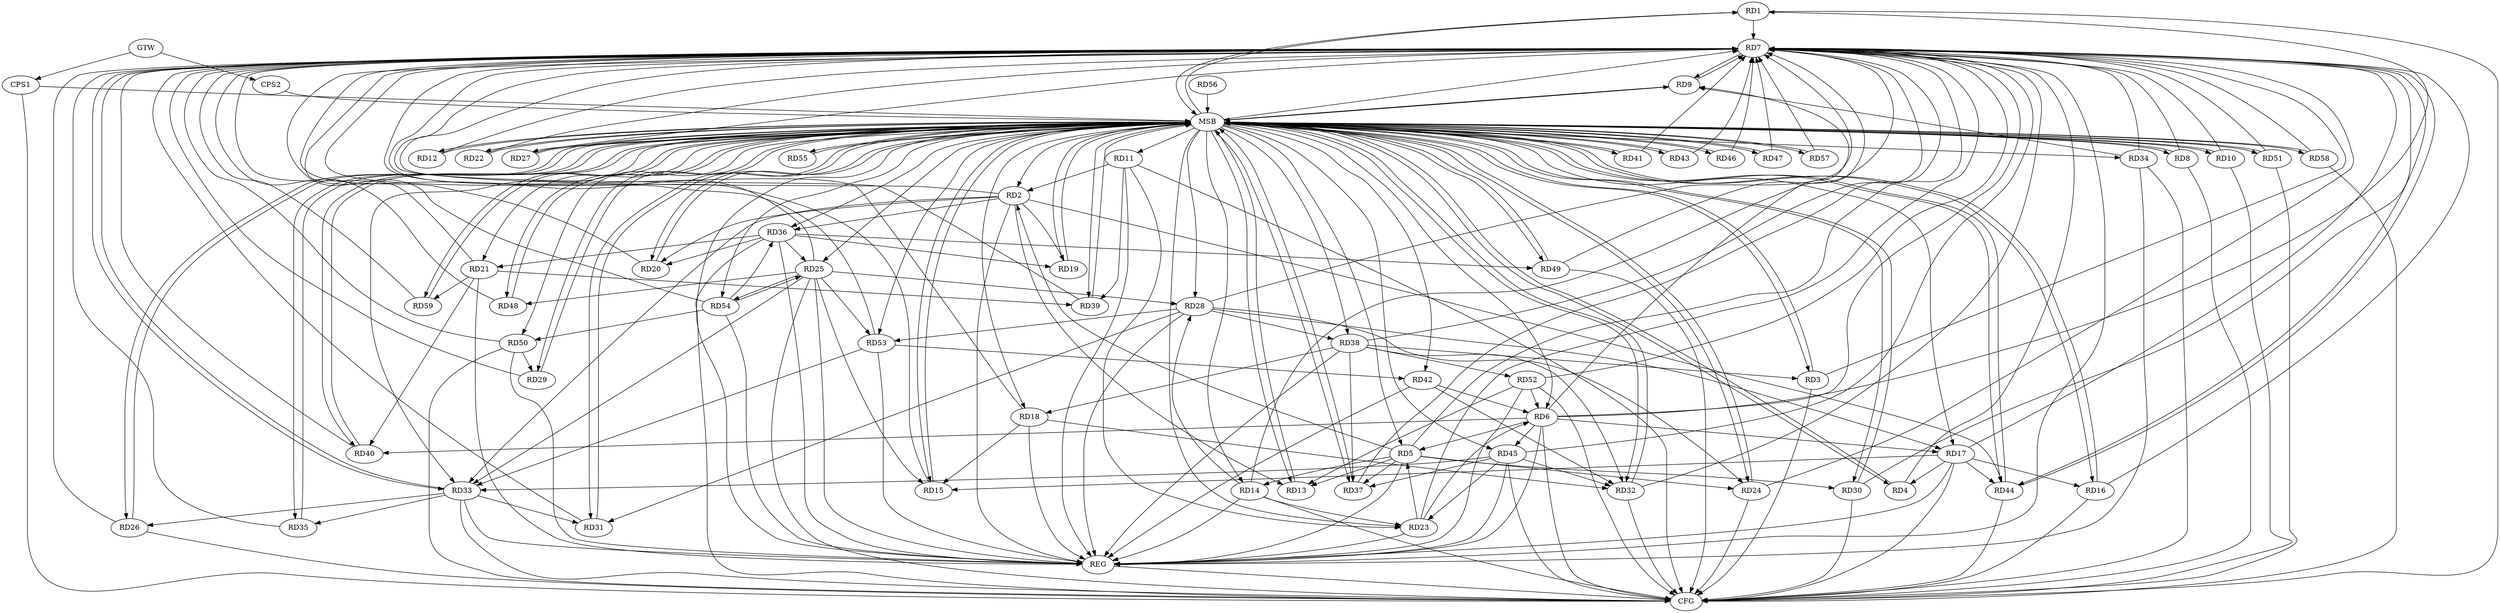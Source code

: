 strict digraph G {
  RD1 [ label="RD1" ];
  RD2 [ label="RD2" ];
  RD3 [ label="RD3" ];
  RD4 [ label="RD4" ];
  RD5 [ label="RD5" ];
  RD6 [ label="RD6" ];
  RD7 [ label="RD7" ];
  RD8 [ label="RD8" ];
  RD9 [ label="RD9" ];
  RD10 [ label="RD10" ];
  RD11 [ label="RD11" ];
  RD12 [ label="RD12" ];
  RD13 [ label="RD13" ];
  RD14 [ label="RD14" ];
  RD15 [ label="RD15" ];
  RD16 [ label="RD16" ];
  RD17 [ label="RD17" ];
  RD18 [ label="RD18" ];
  RD19 [ label="RD19" ];
  RD20 [ label="RD20" ];
  RD21 [ label="RD21" ];
  RD22 [ label="RD22" ];
  RD23 [ label="RD23" ];
  RD24 [ label="RD24" ];
  RD25 [ label="RD25" ];
  RD26 [ label="RD26" ];
  RD27 [ label="RD27" ];
  RD28 [ label="RD28" ];
  RD29 [ label="RD29" ];
  RD30 [ label="RD30" ];
  RD31 [ label="RD31" ];
  RD32 [ label="RD32" ];
  RD33 [ label="RD33" ];
  RD34 [ label="RD34" ];
  RD35 [ label="RD35" ];
  RD36 [ label="RD36" ];
  RD37 [ label="RD37" ];
  RD38 [ label="RD38" ];
  RD39 [ label="RD39" ];
  RD40 [ label="RD40" ];
  RD41 [ label="RD41" ];
  RD42 [ label="RD42" ];
  RD43 [ label="RD43" ];
  RD44 [ label="RD44" ];
  RD45 [ label="RD45" ];
  RD46 [ label="RD46" ];
  RD47 [ label="RD47" ];
  RD48 [ label="RD48" ];
  RD49 [ label="RD49" ];
  RD50 [ label="RD50" ];
  RD51 [ label="RD51" ];
  RD52 [ label="RD52" ];
  RD53 [ label="RD53" ];
  RD54 [ label="RD54" ];
  RD55 [ label="RD55" ];
  RD56 [ label="RD56" ];
  RD57 [ label="RD57" ];
  RD58 [ label="RD58" ];
  RD59 [ label="RD59" ];
  CPS1 [ label="CPS1" ];
  CPS2 [ label="CPS2" ];
  GTW [ label="GTW" ];
  REG [ label="REG" ];
  MSB [ label="MSB" ];
  CFG [ label="CFG" ];
  RD6 -> RD1;
  RD5 -> RD2;
  RD11 -> RD2;
  RD2 -> RD13;
  RD2 -> RD19;
  RD2 -> RD20;
  RD2 -> RD33;
  RD2 -> RD36;
  RD2 -> RD44;
  RD38 -> RD3;
  RD17 -> RD4;
  RD6 -> RD5;
  RD5 -> RD13;
  RD5 -> RD14;
  RD23 -> RD5;
  RD5 -> RD24;
  RD5 -> RD30;
  RD5 -> RD37;
  RD6 -> RD9;
  RD6 -> RD17;
  RD23 -> RD6;
  RD6 -> RD40;
  RD42 -> RD6;
  RD6 -> RD45;
  RD52 -> RD6;
  RD7 -> RD9;
  RD17 -> RD7;
  RD21 -> RD7;
  RD25 -> RD7;
  RD28 -> RD7;
  RD7 -> RD33;
  RD7 -> RD44;
  RD53 -> RD7;
  RD34 -> RD9;
  RD11 -> RD23;
  RD11 -> RD39;
  RD52 -> RD13;
  RD14 -> RD23;
  RD14 -> RD28;
  RD17 -> RD15;
  RD18 -> RD15;
  RD25 -> RD15;
  RD17 -> RD16;
  RD28 -> RD17;
  RD17 -> RD44;
  RD18 -> RD32;
  RD38 -> RD18;
  RD36 -> RD19;
  RD36 -> RD20;
  RD36 -> RD21;
  RD21 -> RD39;
  RD21 -> RD40;
  RD21 -> RD59;
  RD45 -> RD23;
  RD28 -> RD24;
  RD25 -> RD28;
  RD25 -> RD33;
  RD36 -> RD25;
  RD25 -> RD48;
  RD25 -> RD53;
  RD25 -> RD54;
  RD54 -> RD25;
  RD33 -> RD26;
  RD28 -> RD31;
  RD28 -> RD38;
  RD28 -> RD53;
  RD50 -> RD29;
  RD33 -> RD31;
  RD38 -> RD32;
  RD42 -> RD32;
  RD45 -> RD32;
  RD33 -> RD35;
  RD45 -> RD33;
  RD53 -> RD33;
  RD36 -> RD49;
  RD54 -> RD36;
  RD38 -> RD37;
  RD45 -> RD37;
  RD38 -> RD52;
  RD53 -> RD42;
  RD54 -> RD50;
  GTW -> CPS1;
  GTW -> CPS2;
  RD2 -> REG;
  RD5 -> REG;
  RD6 -> REG;
  RD7 -> REG;
  RD11 -> REG;
  RD14 -> REG;
  RD17 -> REG;
  RD18 -> REG;
  RD21 -> REG;
  RD23 -> REG;
  RD25 -> REG;
  RD28 -> REG;
  RD33 -> REG;
  RD34 -> REG;
  RD36 -> REG;
  RD38 -> REG;
  RD42 -> REG;
  RD45 -> REG;
  RD50 -> REG;
  RD52 -> REG;
  RD53 -> REG;
  RD54 -> REG;
  RD1 -> MSB;
  MSB -> RD23;
  MSB -> RD26;
  MSB -> RD43;
  MSB -> RD46;
  MSB -> RD57;
  MSB -> REG;
  RD3 -> MSB;
  MSB -> RD13;
  MSB -> RD14;
  MSB -> RD21;
  MSB -> RD37;
  MSB -> RD54;
  RD4 -> MSB;
  MSB -> RD17;
  MSB -> RD30;
  MSB -> RD38;
  MSB -> RD41;
  MSB -> RD42;
  RD8 -> MSB;
  MSB -> RD4;
  MSB -> RD10;
  MSB -> RD18;
  MSB -> RD22;
  MSB -> RD34;
  MSB -> RD36;
  RD9 -> MSB;
  MSB -> RD1;
  MSB -> RD6;
  MSB -> RD7;
  MSB -> RD27;
  MSB -> RD32;
  MSB -> RD44;
  RD10 -> MSB;
  MSB -> RD49;
  RD12 -> MSB;
  MSB -> RD19;
  MSB -> RD28;
  MSB -> RD31;
  MSB -> RD33;
  MSB -> RD47;
  RD13 -> MSB;
  MSB -> RD11;
  MSB -> RD55;
  RD15 -> MSB;
  MSB -> RD3;
  MSB -> RD39;
  MSB -> RD50;
  RD16 -> MSB;
  MSB -> RD45;
  RD19 -> MSB;
  MSB -> RD2;
  MSB -> RD25;
  RD20 -> MSB;
  MSB -> RD8;
  MSB -> RD16;
  MSB -> RD29;
  MSB -> RD48;
  RD22 -> MSB;
  MSB -> RD12;
  RD24 -> MSB;
  MSB -> RD20;
  RD26 -> MSB;
  MSB -> RD5;
  RD27 -> MSB;
  MSB -> RD24;
  RD29 -> MSB;
  MSB -> RD59;
  RD30 -> MSB;
  MSB -> RD53;
  RD31 -> MSB;
  MSB -> RD51;
  RD32 -> MSB;
  RD35 -> MSB;
  MSB -> RD9;
  RD37 -> MSB;
  RD39 -> MSB;
  RD40 -> MSB;
  RD41 -> MSB;
  MSB -> RD15;
  RD43 -> MSB;
  RD44 -> MSB;
  RD46 -> MSB;
  RD47 -> MSB;
  MSB -> RD35;
  RD48 -> MSB;
  MSB -> RD58;
  RD49 -> MSB;
  MSB -> RD40;
  RD51 -> MSB;
  RD55 -> MSB;
  RD56 -> MSB;
  RD57 -> MSB;
  RD58 -> MSB;
  RD59 -> MSB;
  CPS1 -> MSB;
  CPS2 -> MSB;
  RD36 -> CFG;
  RD51 -> CFG;
  RD14 -> CFG;
  RD49 -> CFG;
  CPS1 -> CFG;
  RD32 -> CFG;
  RD16 -> CFG;
  RD52 -> CFG;
  RD45 -> CFG;
  RD58 -> CFG;
  RD11 -> CFG;
  RD8 -> CFG;
  RD44 -> CFG;
  RD50 -> CFG;
  RD33 -> CFG;
  RD6 -> CFG;
  RD3 -> CFG;
  RD1 -> CFG;
  RD34 -> CFG;
  RD17 -> CFG;
  RD24 -> CFG;
  RD30 -> CFG;
  RD10 -> CFG;
  RD25 -> CFG;
  RD26 -> CFG;
  REG -> CFG;
  RD24 -> RD7;
  RD3 -> RD7;
  RD40 -> RD7;
  RD18 -> RD7;
  RD9 -> RD7;
  RD10 -> RD7;
  RD23 -> RD7;
  RD14 -> RD7;
  RD39 -> RD7;
  RD22 -> RD7;
  RD31 -> RD7;
  RD6 -> RD7;
  RD35 -> RD7;
  RD27 -> RD7;
  RD32 -> RD7;
  RD43 -> RD7;
  RD16 -> RD7;
  RD54 -> RD7;
  RD50 -> RD7;
  RD2 -> RD7;
  RD30 -> RD7;
  RD51 -> RD7;
  RD45 -> RD7;
  RD57 -> RD7;
  RD49 -> RD7;
  RD34 -> RD7;
  RD12 -> RD7;
  RD1 -> RD7;
  RD44 -> RD7;
  RD29 -> RD7;
  RD59 -> RD7;
  RD47 -> RD7;
  RD20 -> RD7;
  RD5 -> RD7;
  RD33 -> RD7;
  RD4 -> RD7;
  RD41 -> RD7;
  RD48 -> RD7;
  RD46 -> RD7;
  RD15 -> RD7;
  RD8 -> RD7;
  RD58 -> RD7;
  RD26 -> RD7;
  RD52 -> RD7;
  RD37 -> RD7;
  RD38 -> RD7;
}
